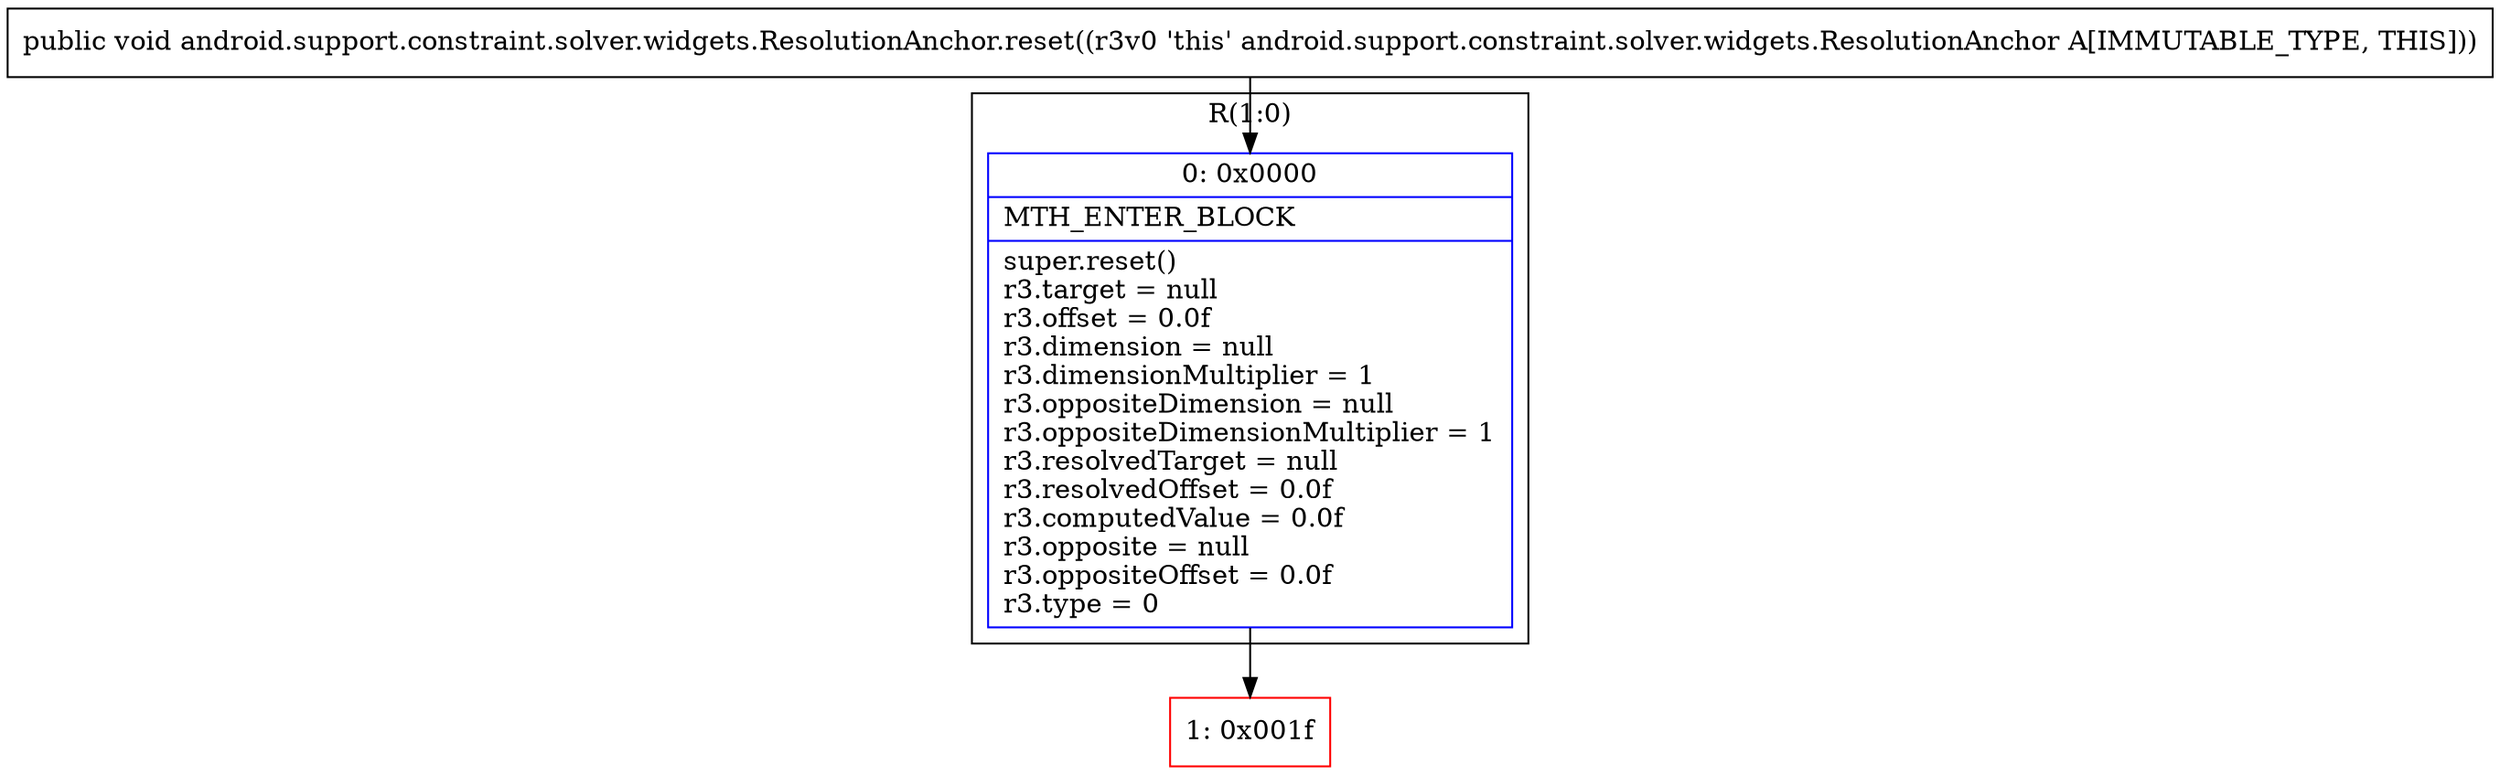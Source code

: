 digraph "CFG forandroid.support.constraint.solver.widgets.ResolutionAnchor.reset()V" {
subgraph cluster_Region_1833025851 {
label = "R(1:0)";
node [shape=record,color=blue];
Node_0 [shape=record,label="{0\:\ 0x0000|MTH_ENTER_BLOCK\l|super.reset()\lr3.target = null\lr3.offset = 0.0f\lr3.dimension = null\lr3.dimensionMultiplier = 1\lr3.oppositeDimension = null\lr3.oppositeDimensionMultiplier = 1\lr3.resolvedTarget = null\lr3.resolvedOffset = 0.0f\lr3.computedValue = 0.0f\lr3.opposite = null\lr3.oppositeOffset = 0.0f\lr3.type = 0\l}"];
}
Node_1 [shape=record,color=red,label="{1\:\ 0x001f}"];
MethodNode[shape=record,label="{public void android.support.constraint.solver.widgets.ResolutionAnchor.reset((r3v0 'this' android.support.constraint.solver.widgets.ResolutionAnchor A[IMMUTABLE_TYPE, THIS])) }"];
MethodNode -> Node_0;
Node_0 -> Node_1;
}

